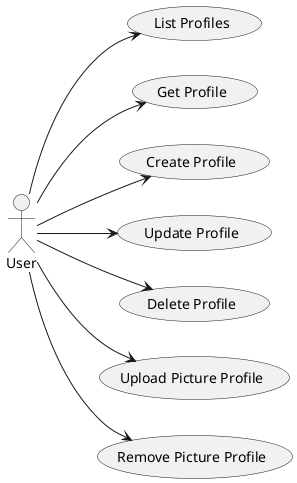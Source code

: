 @startuml use-cases

left to right direction

actor User as a1
usecase "List Profiles" as uc1
usecase "Get Profile" as uc2
usecase "Create Profile" as uc3
usecase "Update Profile" as uc4
usecase "Delete Profile" as uc5
usecase "Upload Picture Profile" as uc6
usecase "Remove Picture Profile" as uc7

a1 --> uc1
a1 --> uc2
a1 --> uc3
a1 --> uc4
a1 --> uc5
a1 --> uc6
a1 --> uc7

@enduml